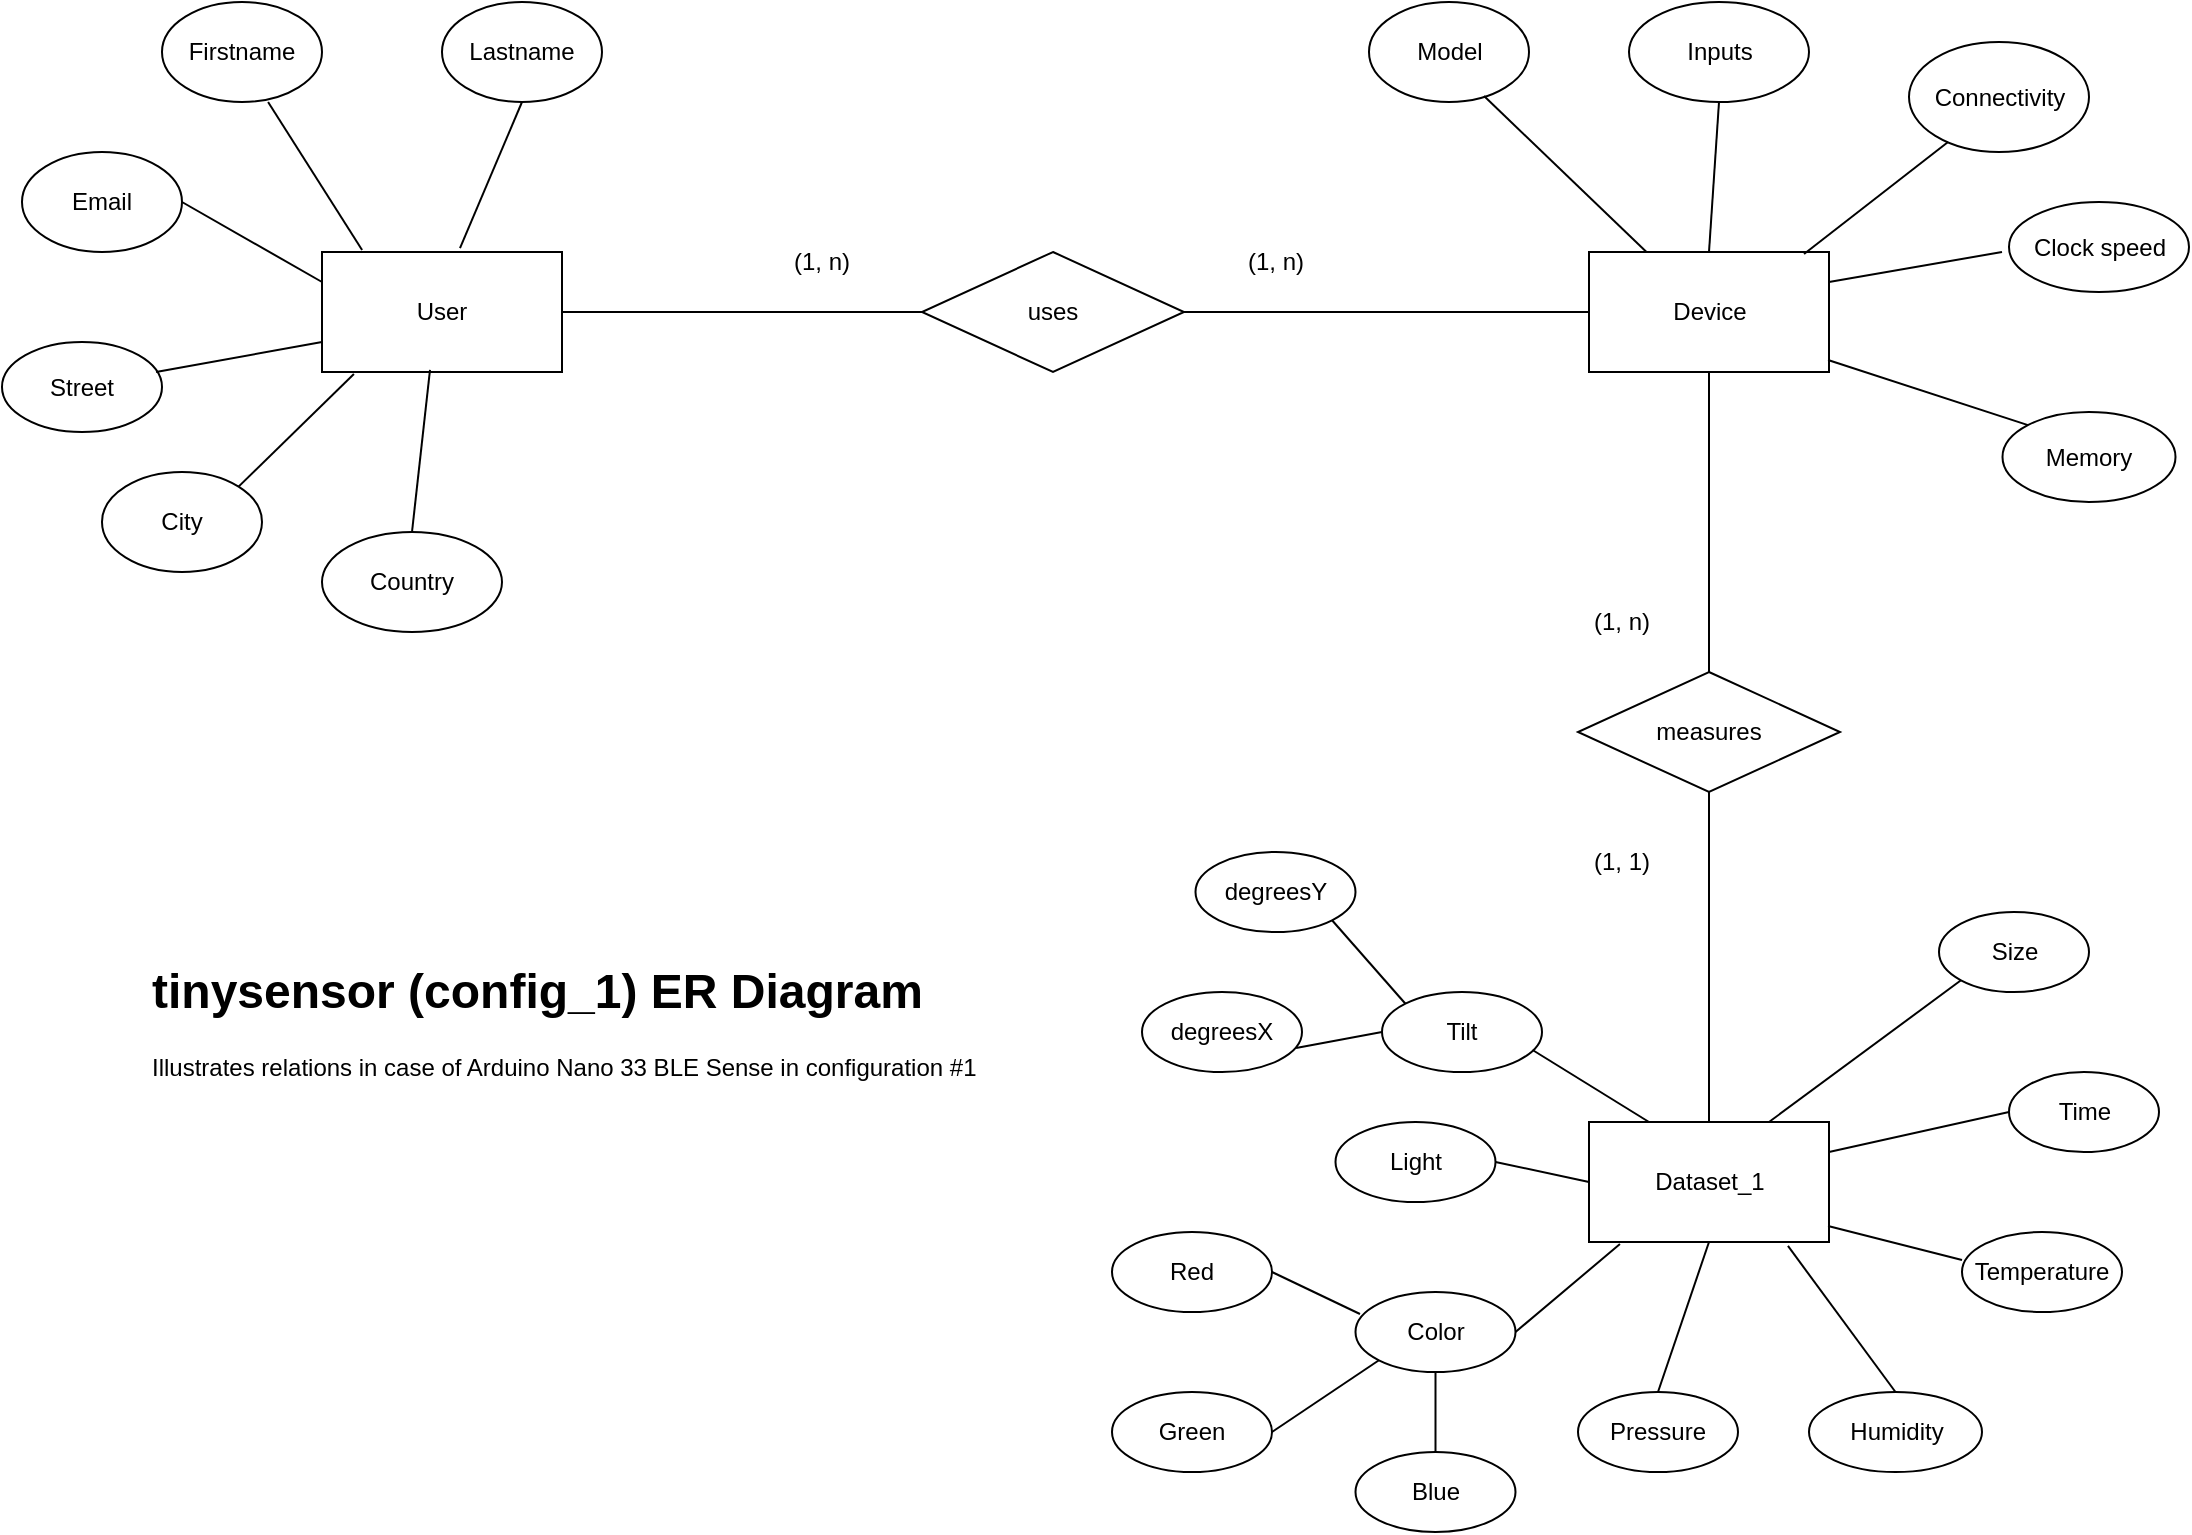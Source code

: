 <mxfile version="20.8.16" type="device"><diagram name="Page-1" id="b5b7bab2-c9e2-2cf4-8b2a-24fd1a2a6d21"><mxGraphModel dx="1119" dy="1032" grid="1" gridSize="10" guides="1" tooltips="1" connect="1" arrows="1" fold="1" page="1" pageScale="1" pageWidth="1169" pageHeight="827" background="none" math="0" shadow="0"><root><mxCell id="0"/><mxCell id="1" parent="0"/><mxCell id="cnKI-Xih8Dw19_NoEJ8E-1" value="User" style="rounded=0;whiteSpace=wrap;html=1;" vertex="1" parent="1"><mxGeometry x="190" y="160" width="120" height="60" as="geometry"/></mxCell><mxCell id="cnKI-Xih8Dw19_NoEJ8E-2" value="uses" style="rhombus;whiteSpace=wrap;html=1;" vertex="1" parent="1"><mxGeometry x="490" y="160" width="131" height="60" as="geometry"/></mxCell><mxCell id="cnKI-Xih8Dw19_NoEJ8E-3" value="Device" style="rounded=0;whiteSpace=wrap;html=1;" vertex="1" parent="1"><mxGeometry x="823.5" y="160" width="120" height="60" as="geometry"/></mxCell><mxCell id="cnKI-Xih8Dw19_NoEJ8E-5" value="" style="endArrow=none;html=1;rounded=0;entryX=0;entryY=0.5;entryDx=0;entryDy=0;exitX=1;exitY=0.5;exitDx=0;exitDy=0;" edge="1" parent="1" source="cnKI-Xih8Dw19_NoEJ8E-1" target="cnKI-Xih8Dw19_NoEJ8E-2"><mxGeometry width="50" height="50" relative="1" as="geometry"><mxPoint x="600" y="710" as="sourcePoint"/><mxPoint x="650" y="660" as="targetPoint"/></mxGeometry></mxCell><mxCell id="cnKI-Xih8Dw19_NoEJ8E-6" value="" style="endArrow=none;html=1;rounded=0;entryX=0;entryY=0.5;entryDx=0;entryDy=0;exitX=1;exitY=0.5;exitDx=0;exitDy=0;" edge="1" parent="1" source="cnKI-Xih8Dw19_NoEJ8E-2" target="cnKI-Xih8Dw19_NoEJ8E-3"><mxGeometry width="50" height="50" relative="1" as="geometry"><mxPoint x="600" y="710" as="sourcePoint"/><mxPoint x="650" y="660" as="targetPoint"/></mxGeometry></mxCell><mxCell id="cnKI-Xih8Dw19_NoEJ8E-7" value="(1, n)" style="text;html=1;strokeColor=none;fillColor=none;align=center;verticalAlign=middle;whiteSpace=wrap;rounded=0;" vertex="1" parent="1"><mxGeometry x="410" y="150" width="60" height="30" as="geometry"/></mxCell><mxCell id="cnKI-Xih8Dw19_NoEJ8E-8" value="(1, n)" style="text;html=1;strokeColor=none;fillColor=none;align=center;verticalAlign=middle;whiteSpace=wrap;rounded=0;" vertex="1" parent="1"><mxGeometry x="636.75" y="150" width="60" height="30" as="geometry"/></mxCell><mxCell id="cnKI-Xih8Dw19_NoEJ8E-9" value="Firstname" style="ellipse;whiteSpace=wrap;html=1;" vertex="1" parent="1"><mxGeometry x="110" y="35" width="80" height="50" as="geometry"/></mxCell><mxCell id="cnKI-Xih8Dw19_NoEJ8E-10" value="Email" style="ellipse;whiteSpace=wrap;html=1;" vertex="1" parent="1"><mxGeometry x="40" y="110" width="80" height="50" as="geometry"/></mxCell><mxCell id="cnKI-Xih8Dw19_NoEJ8E-11" value="Street" style="ellipse;whiteSpace=wrap;html=1;" vertex="1" parent="1"><mxGeometry x="30" y="205" width="80" height="45" as="geometry"/></mxCell><mxCell id="cnKI-Xih8Dw19_NoEJ8E-12" value="Lastname" style="ellipse;whiteSpace=wrap;html=1;" vertex="1" parent="1"><mxGeometry x="250" y="35" width="80" height="50" as="geometry"/></mxCell><mxCell id="cnKI-Xih8Dw19_NoEJ8E-13" value="City" style="ellipse;whiteSpace=wrap;html=1;" vertex="1" parent="1"><mxGeometry x="80" y="270" width="80" height="50" as="geometry"/></mxCell><mxCell id="cnKI-Xih8Dw19_NoEJ8E-14" value="Country" style="ellipse;whiteSpace=wrap;html=1;" vertex="1" parent="1"><mxGeometry x="190" y="300" width="90" height="50" as="geometry"/></mxCell><mxCell id="cnKI-Xih8Dw19_NoEJ8E-15" value="Model" style="ellipse;whiteSpace=wrap;html=1;" vertex="1" parent="1"><mxGeometry x="713.5" y="35" width="80" height="50" as="geometry"/></mxCell><mxCell id="cnKI-Xih8Dw19_NoEJ8E-16" value="Inputs" style="ellipse;whiteSpace=wrap;html=1;" vertex="1" parent="1"><mxGeometry x="843.5" y="35" width="90" height="50" as="geometry"/></mxCell><mxCell id="cnKI-Xih8Dw19_NoEJ8E-17" value="Connectivity" style="ellipse;whiteSpace=wrap;html=1;" vertex="1" parent="1"><mxGeometry x="983.5" y="55" width="90" height="55" as="geometry"/></mxCell><mxCell id="cnKI-Xih8Dw19_NoEJ8E-18" value="Clock speed" style="ellipse;whiteSpace=wrap;html=1;" vertex="1" parent="1"><mxGeometry x="1033.5" y="135" width="90" height="45" as="geometry"/></mxCell><mxCell id="cnKI-Xih8Dw19_NoEJ8E-19" value="Memory" style="ellipse;whiteSpace=wrap;html=1;" vertex="1" parent="1"><mxGeometry x="1030.25" y="240" width="86.5" height="45" as="geometry"/></mxCell><mxCell id="cnKI-Xih8Dw19_NoEJ8E-21" value="measures" style="rhombus;whiteSpace=wrap;html=1;" vertex="1" parent="1"><mxGeometry x="818" y="370" width="131" height="60" as="geometry"/></mxCell><mxCell id="cnKI-Xih8Dw19_NoEJ8E-22" value="Dataset_1" style="rounded=0;whiteSpace=wrap;html=1;" vertex="1" parent="1"><mxGeometry x="823.5" y="595" width="120" height="60" as="geometry"/></mxCell><mxCell id="cnKI-Xih8Dw19_NoEJ8E-23" value="" style="endArrow=none;html=1;rounded=0;entryX=0.5;entryY=0;entryDx=0;entryDy=0;exitX=0.5;exitY=1;exitDx=0;exitDy=0;" edge="1" parent="1" source="cnKI-Xih8Dw19_NoEJ8E-3" target="cnKI-Xih8Dw19_NoEJ8E-21"><mxGeometry width="50" height="50" relative="1" as="geometry"><mxPoint x="603.5" y="1130" as="sourcePoint"/><mxPoint x="653.5" y="1080" as="targetPoint"/></mxGeometry></mxCell><mxCell id="cnKI-Xih8Dw19_NoEJ8E-24" value="" style="endArrow=none;html=1;rounded=0;entryX=0.5;entryY=0;entryDx=0;entryDy=0;exitX=0.5;exitY=1;exitDx=0;exitDy=0;" edge="1" parent="1" source="cnKI-Xih8Dw19_NoEJ8E-21" target="cnKI-Xih8Dw19_NoEJ8E-22"><mxGeometry width="50" height="50" relative="1" as="geometry"><mxPoint x="603.5" y="1130" as="sourcePoint"/><mxPoint x="653.5" y="1080" as="targetPoint"/></mxGeometry></mxCell><mxCell id="cnKI-Xih8Dw19_NoEJ8E-26" value="(1, 1)" style="text;html=1;strokeColor=none;fillColor=none;align=center;verticalAlign=middle;whiteSpace=wrap;rounded=0;" vertex="1" parent="1"><mxGeometry x="810" y="450" width="60" height="30" as="geometry"/></mxCell><mxCell id="cnKI-Xih8Dw19_NoEJ8E-33" value="Temperature" style="ellipse;whiteSpace=wrap;html=1;" vertex="1" parent="1"><mxGeometry x="1010" y="650" width="80" height="40" as="geometry"/></mxCell><mxCell id="cnKI-Xih8Dw19_NoEJ8E-34" value="Humidity" style="ellipse;whiteSpace=wrap;html=1;" vertex="1" parent="1"><mxGeometry x="933.5" y="730" width="86.5" height="40" as="geometry"/></mxCell><mxCell id="cnKI-Xih8Dw19_NoEJ8E-35" value="Pressure" style="ellipse;whiteSpace=wrap;html=1;" vertex="1" parent="1"><mxGeometry x="818" y="730" width="80" height="40" as="geometry"/></mxCell><mxCell id="cnKI-Xih8Dw19_NoEJ8E-38" value="Time" style="ellipse;whiteSpace=wrap;html=1;" vertex="1" parent="1"><mxGeometry x="1033.5" y="570" width="75" height="40" as="geometry"/></mxCell><mxCell id="cnKI-Xih8Dw19_NoEJ8E-46" value="(1, n)" style="text;html=1;strokeColor=none;fillColor=none;align=center;verticalAlign=middle;whiteSpace=wrap;rounded=0;" vertex="1" parent="1"><mxGeometry x="810" y="330" width="60" height="30" as="geometry"/></mxCell><mxCell id="cnKI-Xih8Dw19_NoEJ8E-47" value="" style="endArrow=none;html=1;rounded=0;entryX=0.5;entryY=1;entryDx=0;entryDy=0;exitX=0.575;exitY=-0.033;exitDx=0;exitDy=0;exitPerimeter=0;" edge="1" parent="1" source="cnKI-Xih8Dw19_NoEJ8E-1" target="cnKI-Xih8Dw19_NoEJ8E-12"><mxGeometry width="50" height="50" relative="1" as="geometry"><mxPoint x="640" y="480" as="sourcePoint"/><mxPoint x="690" y="430" as="targetPoint"/></mxGeometry></mxCell><mxCell id="cnKI-Xih8Dw19_NoEJ8E-48" value="" style="endArrow=none;html=1;rounded=0;entryX=0.663;entryY=1;entryDx=0;entryDy=0;exitX=0.167;exitY=-0.017;exitDx=0;exitDy=0;exitPerimeter=0;entryPerimeter=0;" edge="1" parent="1" source="cnKI-Xih8Dw19_NoEJ8E-1" target="cnKI-Xih8Dw19_NoEJ8E-9"><mxGeometry width="50" height="50" relative="1" as="geometry"><mxPoint x="269" y="168.02" as="sourcePoint"/><mxPoint x="300" y="95" as="targetPoint"/></mxGeometry></mxCell><mxCell id="cnKI-Xih8Dw19_NoEJ8E-49" value="" style="endArrow=none;html=1;rounded=0;entryX=1;entryY=0.5;entryDx=0;entryDy=0;exitX=0;exitY=0.25;exitDx=0;exitDy=0;" edge="1" parent="1" source="cnKI-Xih8Dw19_NoEJ8E-1" target="cnKI-Xih8Dw19_NoEJ8E-10"><mxGeometry width="50" height="50" relative="1" as="geometry"><mxPoint x="220.04" y="168.98" as="sourcePoint"/><mxPoint x="173.04" y="95" as="targetPoint"/></mxGeometry></mxCell><mxCell id="cnKI-Xih8Dw19_NoEJ8E-50" value="" style="endArrow=none;html=1;rounded=0;entryX=0.963;entryY=0.333;entryDx=0;entryDy=0;exitX=0;exitY=0.75;exitDx=0;exitDy=0;entryPerimeter=0;" edge="1" parent="1" source="cnKI-Xih8Dw19_NoEJ8E-1" target="cnKI-Xih8Dw19_NoEJ8E-11"><mxGeometry width="50" height="50" relative="1" as="geometry"><mxPoint x="200" y="185" as="sourcePoint"/><mxPoint x="130" y="145" as="targetPoint"/></mxGeometry></mxCell><mxCell id="cnKI-Xih8Dw19_NoEJ8E-51" value="" style="endArrow=none;html=1;rounded=0;entryX=1;entryY=0;entryDx=0;entryDy=0;exitX=0.133;exitY=1.017;exitDx=0;exitDy=0;exitPerimeter=0;" edge="1" parent="1" source="cnKI-Xih8Dw19_NoEJ8E-1" target="cnKI-Xih8Dw19_NoEJ8E-13"><mxGeometry width="50" height="50" relative="1" as="geometry"><mxPoint x="200" y="215" as="sourcePoint"/><mxPoint x="117.04" y="229.985" as="targetPoint"/></mxGeometry></mxCell><mxCell id="cnKI-Xih8Dw19_NoEJ8E-52" value="" style="endArrow=none;html=1;rounded=0;entryX=0.5;entryY=0;entryDx=0;entryDy=0;exitX=0.45;exitY=0.983;exitDx=0;exitDy=0;exitPerimeter=0;" edge="1" parent="1" source="cnKI-Xih8Dw19_NoEJ8E-1" target="cnKI-Xih8Dw19_NoEJ8E-14"><mxGeometry width="50" height="50" relative="1" as="geometry"><mxPoint x="215.96" y="231.02" as="sourcePoint"/><mxPoint x="158.284" y="287.322" as="targetPoint"/></mxGeometry></mxCell><mxCell id="cnKI-Xih8Dw19_NoEJ8E-53" value="" style="endArrow=none;html=1;rounded=0;entryX=0.719;entryY=0.94;entryDx=0;entryDy=0;entryPerimeter=0;" edge="1" parent="1" source="cnKI-Xih8Dw19_NoEJ8E-3" target="cnKI-Xih8Dw19_NoEJ8E-15"><mxGeometry width="50" height="50" relative="1" as="geometry"><mxPoint x="269" y="168.02" as="sourcePoint"/><mxPoint x="300" y="95" as="targetPoint"/></mxGeometry></mxCell><mxCell id="cnKI-Xih8Dw19_NoEJ8E-54" value="" style="endArrow=none;html=1;rounded=0;entryX=0.5;entryY=1;entryDx=0;entryDy=0;exitX=0.5;exitY=0;exitDx=0;exitDy=0;" edge="1" parent="1" source="cnKI-Xih8Dw19_NoEJ8E-3" target="cnKI-Xih8Dw19_NoEJ8E-16"><mxGeometry width="50" height="50" relative="1" as="geometry"><mxPoint x="862.256" y="170" as="sourcePoint"/><mxPoint x="781.02" y="92" as="targetPoint"/></mxGeometry></mxCell><mxCell id="cnKI-Xih8Dw19_NoEJ8E-55" value="" style="endArrow=none;html=1;rounded=0;entryX=0.217;entryY=0.909;entryDx=0;entryDy=0;exitX=0.896;exitY=0.017;exitDx=0;exitDy=0;entryPerimeter=0;exitPerimeter=0;" edge="1" parent="1" source="cnKI-Xih8Dw19_NoEJ8E-3" target="cnKI-Xih8Dw19_NoEJ8E-17"><mxGeometry width="50" height="50" relative="1" as="geometry"><mxPoint x="893.5" y="170" as="sourcePoint"/><mxPoint x="898.5" y="95" as="targetPoint"/></mxGeometry></mxCell><mxCell id="cnKI-Xih8Dw19_NoEJ8E-56" value="" style="endArrow=none;html=1;rounded=0;exitX=1;exitY=0.25;exitDx=0;exitDy=0;" edge="1" parent="1" source="cnKI-Xih8Dw19_NoEJ8E-3"><mxGeometry width="50" height="50" relative="1" as="geometry"><mxPoint x="946.06" y="171.02" as="sourcePoint"/><mxPoint x="1030" y="160" as="targetPoint"/></mxGeometry></mxCell><mxCell id="cnKI-Xih8Dw19_NoEJ8E-57" value="" style="endArrow=none;html=1;rounded=0;entryX=0;entryY=0;entryDx=0;entryDy=0;exitX=0.996;exitY=0.9;exitDx=0;exitDy=0;exitPerimeter=0;" edge="1" parent="1" source="cnKI-Xih8Dw19_NoEJ8E-3" target="cnKI-Xih8Dw19_NoEJ8E-19"><mxGeometry width="50" height="50" relative="1" as="geometry"><mxPoint x="940" y="200" as="sourcePoint"/><mxPoint x="1040" y="170" as="targetPoint"/></mxGeometry></mxCell><mxCell id="cnKI-Xih8Dw19_NoEJ8E-59" value="" style="endArrow=none;html=1;rounded=0;entryX=0.5;entryY=0;entryDx=0;entryDy=0;exitX=0.5;exitY=1;exitDx=0;exitDy=0;" edge="1" parent="1" source="cnKI-Xih8Dw19_NoEJ8E-22" target="cnKI-Xih8Dw19_NoEJ8E-35"><mxGeometry width="50" height="50" relative="1" as="geometry"><mxPoint x="820" y="620" as="sourcePoint"/><mxPoint x="690" y="430" as="targetPoint"/></mxGeometry></mxCell><mxCell id="cnKI-Xih8Dw19_NoEJ8E-61" value="" style="endArrow=none;html=1;rounded=0;entryX=0.5;entryY=0;entryDx=0;entryDy=0;exitX=0.829;exitY=1.033;exitDx=0;exitDy=0;exitPerimeter=0;" edge="1" parent="1" source="cnKI-Xih8Dw19_NoEJ8E-22" target="cnKI-Xih8Dw19_NoEJ8E-34"><mxGeometry width="50" height="50" relative="1" as="geometry"><mxPoint x="890" y="650" as="sourcePoint"/><mxPoint x="780.494" y="687.271" as="targetPoint"/></mxGeometry></mxCell><mxCell id="cnKI-Xih8Dw19_NoEJ8E-62" value="" style="endArrow=none;html=1;rounded=0;entryX=0;entryY=0.35;entryDx=0;entryDy=0;exitX=0.996;exitY=0.867;exitDx=0;exitDy=0;exitPerimeter=0;entryPerimeter=0;" edge="1" parent="1" source="cnKI-Xih8Dw19_NoEJ8E-22" target="cnKI-Xih8Dw19_NoEJ8E-33"><mxGeometry width="50" height="50" relative="1" as="geometry"><mxPoint x="887.02" y="658.98" as="sourcePoint"/><mxPoint x="896.75" y="720" as="targetPoint"/></mxGeometry></mxCell><mxCell id="cnKI-Xih8Dw19_NoEJ8E-65" value="" style="endArrow=none;html=1;rounded=0;entryX=0;entryY=0.5;entryDx=0;entryDy=0;exitX=1;exitY=0.25;exitDx=0;exitDy=0;" edge="1" parent="1" source="cnKI-Xih8Dw19_NoEJ8E-22" target="cnKI-Xih8Dw19_NoEJ8E-38"><mxGeometry width="50" height="50" relative="1" as="geometry"><mxPoint x="953.5" y="630" as="sourcePoint"/><mxPoint x="1040.25" y="635" as="targetPoint"/></mxGeometry></mxCell><mxCell id="cnKI-Xih8Dw19_NoEJ8E-66" value="&lt;h1&gt;tinysensor (config_1) ER Diagram&amp;nbsp;&lt;/h1&gt;&lt;p&gt;Illustrates relations in case of Arduino Nano 33 BLE Sense in configuration #1&lt;/p&gt;" style="text;html=1;strokeColor=none;fillColor=none;spacing=5;spacingTop=-20;whiteSpace=wrap;overflow=hidden;rounded=0;" vertex="1" parent="1"><mxGeometry x="100" y="510" width="430" height="120" as="geometry"/></mxCell><mxCell id="cnKI-Xih8Dw19_NoEJ8E-67" value="Tilt" style="ellipse;whiteSpace=wrap;html=1;" vertex="1" parent="1"><mxGeometry x="720" y="530" width="80" height="40" as="geometry"/></mxCell><mxCell id="cnKI-Xih8Dw19_NoEJ8E-70" value="" style="endArrow=none;html=1;rounded=0;exitX=0.941;exitY=0.725;exitDx=0;exitDy=0;exitPerimeter=0;entryX=0.25;entryY=0;entryDx=0;entryDy=0;" edge="1" parent="1" source="cnKI-Xih8Dw19_NoEJ8E-67" target="cnKI-Xih8Dw19_NoEJ8E-22"><mxGeometry width="50" height="50" relative="1" as="geometry"><mxPoint x="810" y="440" as="sourcePoint"/><mxPoint x="860" y="590" as="targetPoint"/></mxGeometry></mxCell><mxCell id="cnKI-Xih8Dw19_NoEJ8E-71" value="Color" style="ellipse;whiteSpace=wrap;html=1;" vertex="1" parent="1"><mxGeometry x="706.75" y="680" width="80" height="40" as="geometry"/></mxCell><mxCell id="cnKI-Xih8Dw19_NoEJ8E-72" value="" style="endArrow=none;html=1;rounded=0;exitX=1;exitY=0.5;exitDx=0;exitDy=0;entryX=0.129;entryY=1.017;entryDx=0;entryDy=0;entryPerimeter=0;" edge="1" parent="1" source="cnKI-Xih8Dw19_NoEJ8E-71" target="cnKI-Xih8Dw19_NoEJ8E-22"><mxGeometry width="50" height="50" relative="1" as="geometry"><mxPoint x="838.53" y="539" as="sourcePoint"/><mxPoint x="820" y="620" as="targetPoint"/></mxGeometry></mxCell><mxCell id="cnKI-Xih8Dw19_NoEJ8E-73" value="Red" style="ellipse;whiteSpace=wrap;html=1;" vertex="1" parent="1"><mxGeometry x="585" y="650" width="80" height="40" as="geometry"/></mxCell><mxCell id="cnKI-Xih8Dw19_NoEJ8E-74" value="" style="endArrow=none;html=1;rounded=0;exitX=1;exitY=0.5;exitDx=0;exitDy=0;entryX=0.028;entryY=0.275;entryDx=0;entryDy=0;entryPerimeter=0;" edge="1" parent="1" source="cnKI-Xih8Dw19_NoEJ8E-73" target="cnKI-Xih8Dw19_NoEJ8E-71"><mxGeometry width="50" height="50" relative="1" as="geometry"><mxPoint x="726.78" y="509" as="sourcePoint"/><mxPoint x="711.75" y="595" as="targetPoint"/><Array as="points"/></mxGeometry></mxCell><mxCell id="cnKI-Xih8Dw19_NoEJ8E-75" value="Green" style="ellipse;whiteSpace=wrap;html=1;" vertex="1" parent="1"><mxGeometry x="585" y="730" width="80" height="40" as="geometry"/></mxCell><mxCell id="cnKI-Xih8Dw19_NoEJ8E-76" value="" style="endArrow=none;html=1;rounded=0;exitX=1;exitY=0.5;exitDx=0;exitDy=0;entryX=0;entryY=1;entryDx=0;entryDy=0;" edge="1" parent="1" source="cnKI-Xih8Dw19_NoEJ8E-75" target="cnKI-Xih8Dw19_NoEJ8E-71"><mxGeometry width="50" height="50" relative="1" as="geometry"><mxPoint x="703.41" y="579" as="sourcePoint"/><mxPoint x="688.38" y="665" as="targetPoint"/></mxGeometry></mxCell><mxCell id="cnKI-Xih8Dw19_NoEJ8E-77" value="Blue" style="ellipse;whiteSpace=wrap;html=1;" vertex="1" parent="1"><mxGeometry x="706.75" y="760" width="80" height="40" as="geometry"/></mxCell><mxCell id="cnKI-Xih8Dw19_NoEJ8E-78" value="" style="endArrow=none;html=1;rounded=0;exitX=0.5;exitY=0;exitDx=0;exitDy=0;entryX=0.5;entryY=1;entryDx=0;entryDy=0;" edge="1" parent="1" source="cnKI-Xih8Dw19_NoEJ8E-77" target="cnKI-Xih8Dw19_NoEJ8E-71"><mxGeometry width="50" height="50" relative="1" as="geometry"><mxPoint x="726.78" y="635" as="sourcePoint"/><mxPoint x="723.4" y="680" as="targetPoint"/><Array as="points"/></mxGeometry></mxCell><mxCell id="cnKI-Xih8Dw19_NoEJ8E-79" value="Light" style="ellipse;whiteSpace=wrap;html=1;" vertex="1" parent="1"><mxGeometry x="696.75" y="595" width="80" height="40" as="geometry"/></mxCell><mxCell id="cnKI-Xih8Dw19_NoEJ8E-80" value="" style="endArrow=none;html=1;rounded=0;entryX=0;entryY=0.5;entryDx=0;entryDy=0;exitX=1;exitY=0.5;exitDx=0;exitDy=0;" edge="1" parent="1" source="cnKI-Xih8Dw19_NoEJ8E-79" target="cnKI-Xih8Dw19_NoEJ8E-22"><mxGeometry width="50" height="50" relative="1" as="geometry"><mxPoint x="780" y="590" as="sourcePoint"/><mxPoint x="848.98" y="666.02" as="targetPoint"/></mxGeometry></mxCell><mxCell id="cnKI-Xih8Dw19_NoEJ8E-81" value="degreesX" style="ellipse;whiteSpace=wrap;html=1;" vertex="1" parent="1"><mxGeometry x="600" y="530" width="80" height="40" as="geometry"/></mxCell><mxCell id="cnKI-Xih8Dw19_NoEJ8E-82" value="" style="endArrow=none;html=1;rounded=0;exitX=0.963;exitY=0.7;exitDx=0;exitDy=0;exitPerimeter=0;entryX=0;entryY=0.5;entryDx=0;entryDy=0;" edge="1" parent="1" source="cnKI-Xih8Dw19_NoEJ8E-81" target="cnKI-Xih8Dw19_NoEJ8E-67"><mxGeometry width="50" height="50" relative="1" as="geometry"><mxPoint x="860" y="320" as="sourcePoint"/><mxPoint x="910" y="270" as="targetPoint"/></mxGeometry></mxCell><mxCell id="cnKI-Xih8Dw19_NoEJ8E-83" value="degreesY" style="ellipse;whiteSpace=wrap;html=1;" vertex="1" parent="1"><mxGeometry x="626.75" y="460" width="80" height="40" as="geometry"/></mxCell><mxCell id="cnKI-Xih8Dw19_NoEJ8E-84" value="" style="endArrow=none;html=1;rounded=0;exitX=1;exitY=1;exitDx=0;exitDy=0;entryX=0;entryY=0;entryDx=0;entryDy=0;" edge="1" parent="1" source="cnKI-Xih8Dw19_NoEJ8E-83" target="cnKI-Xih8Dw19_NoEJ8E-67"><mxGeometry width="50" height="50" relative="1" as="geometry"><mxPoint x="687.04" y="528" as="sourcePoint"/><mxPoint x="763.25" y="530" as="targetPoint"/></mxGeometry></mxCell><mxCell id="cnKI-Xih8Dw19_NoEJ8E-85" value="Size" style="ellipse;whiteSpace=wrap;html=1;" vertex="1" parent="1"><mxGeometry x="998.5" y="490" width="75" height="40" as="geometry"/></mxCell><mxCell id="cnKI-Xih8Dw19_NoEJ8E-86" value="" style="endArrow=none;html=1;rounded=0;entryX=0;entryY=1;entryDx=0;entryDy=0;exitX=0.75;exitY=0;exitDx=0;exitDy=0;" edge="1" parent="1" source="cnKI-Xih8Dw19_NoEJ8E-22" target="cnKI-Xih8Dw19_NoEJ8E-85"><mxGeometry width="50" height="50" relative="1" as="geometry"><mxPoint x="953.5" y="605" as="sourcePoint"/><mxPoint x="1012.162" y="554.237" as="targetPoint"/></mxGeometry></mxCell></root></mxGraphModel></diagram></mxfile>